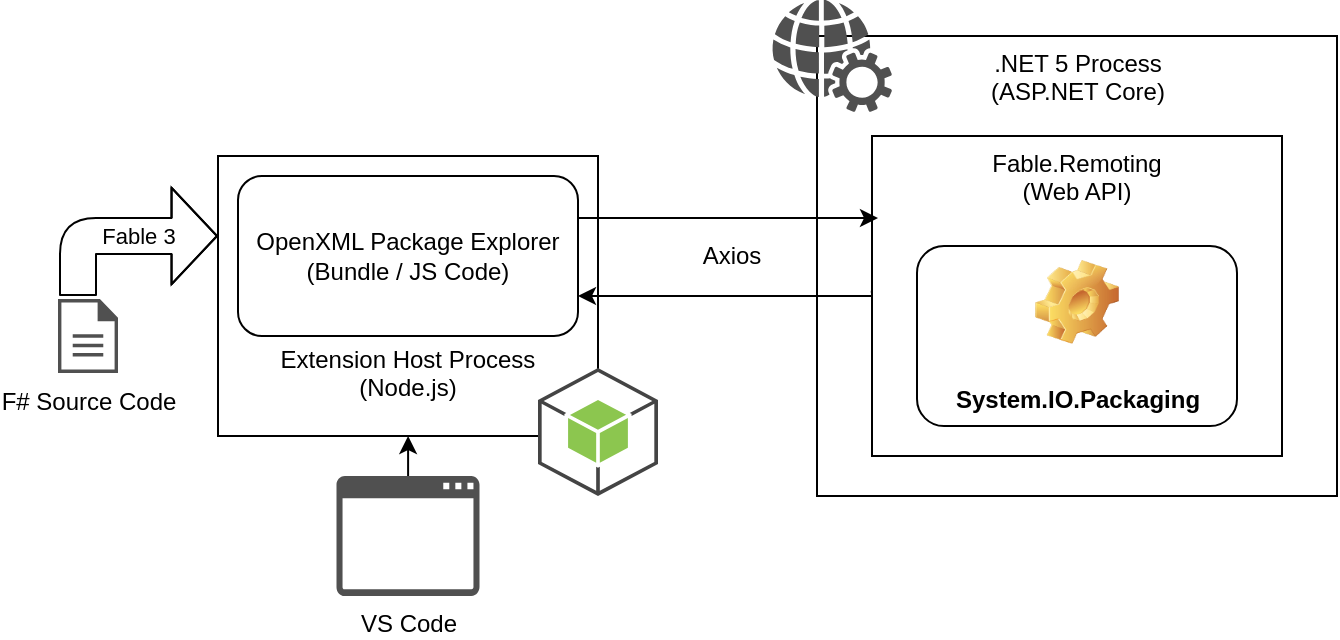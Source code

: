 <mxfile>
    <diagram id="SRzY7z5u4aiHBX6bJDKG" name="Page-1">
        <mxGraphModel dx="460" dy="400" grid="1" gridSize="10" guides="1" tooltips="1" connect="1" arrows="1" fold="1" page="1" pageScale="1" pageWidth="827" pageHeight="1169" math="0" shadow="0">
            <root>
                <mxCell id="0"/>
                <mxCell id="1" parent="0"/>
                <mxCell id="23" value=".NET 5 Process&lt;br&gt;(ASP.NET Core)" style="rounded=0;whiteSpace=wrap;html=1;verticalAlign=top;" parent="1" vertex="1">
                    <mxGeometry x="429.5" y="400" width="260" height="230" as="geometry"/>
                </mxCell>
                <mxCell id="4" style="edgeStyle=orthogonalEdgeStyle;rounded=0;orthogonalLoop=1;jettySize=auto;html=1;entryX=0.5;entryY=1;entryDx=0;entryDy=0;" parent="1" source="29" target="3" edge="1">
                    <mxGeometry relative="1" as="geometry">
                        <mxPoint x="225" y="647" as="sourcePoint"/>
                    </mxGeometry>
                </mxCell>
                <mxCell id="3" value="Extension Host Process&lt;br&gt;(Node.js)&lt;br&gt;&lt;br&gt;" style="rounded=0;whiteSpace=wrap;html=1;verticalAlign=bottom;" parent="1" vertex="1">
                    <mxGeometry x="130" y="460" width="190" height="140" as="geometry"/>
                </mxCell>
                <mxCell id="13" value="OpenXML Package Explorer&lt;br&gt;(Bundle / JS Code)" style="rounded=1;whiteSpace=wrap;html=1;" parent="1" vertex="1">
                    <mxGeometry x="140" y="470" width="170" height="80" as="geometry"/>
                </mxCell>
                <mxCell id="22" style="edgeStyle=orthogonalEdgeStyle;rounded=0;orthogonalLoop=1;jettySize=auto;html=1;entryX=1;entryY=0.75;entryDx=0;entryDy=0;fontColor=#f0f0f0;exitX=-0.003;exitY=0.487;exitDx=0;exitDy=0;exitPerimeter=0;" parent="1" source="18" target="13" edge="1">
                    <mxGeometry relative="1" as="geometry">
                        <mxPoint x="570" y="530" as="sourcePoint"/>
                        <Array as="points">
                            <mxPoint x="499" y="530"/>
                        </Array>
                    </mxGeometry>
                </mxCell>
                <mxCell id="18" value="Fable.Remoting&lt;br&gt;(Web API)" style="rounded=0;whiteSpace=wrap;html=1;labelBackgroundColor=none;verticalAlign=top;" parent="1" vertex="1">
                    <mxGeometry x="457" y="450" width="205" height="160" as="geometry"/>
                </mxCell>
                <mxCell id="20" value="System.IO.Packaging" style="label;whiteSpace=wrap;html=1;align=center;verticalAlign=bottom;spacingLeft=0;spacingBottom=4;imageAlign=center;imageVerticalAlign=top;image=img/clipart/Gear_128x128.png;labelBackgroundColor=none;" parent="1" vertex="1">
                    <mxGeometry x="479.5" y="505" width="160" height="90" as="geometry"/>
                </mxCell>
                <mxCell id="21" style="edgeStyle=orthogonalEdgeStyle;rounded=0;orthogonalLoop=1;jettySize=auto;html=1;fontColor=#f0f0f0;" parent="1" edge="1">
                    <mxGeometry relative="1" as="geometry">
                        <mxPoint x="310" y="491" as="sourcePoint"/>
                        <mxPoint x="460" y="491" as="targetPoint"/>
                    </mxGeometry>
                </mxCell>
                <mxCell id="24" value="Axios" style="text;html=1;strokeColor=none;fillColor=none;align=center;verticalAlign=middle;whiteSpace=wrap;rounded=0;labelBackgroundColor=none;" parent="1" vertex="1">
                    <mxGeometry x="367" y="500" width="40" height="20" as="geometry"/>
                </mxCell>
                <mxCell id="30" value="" style="pointerEvents=1;shadow=0;dashed=0;html=1;strokeColor=none;fillColor=#505050;labelPosition=center;verticalLabelPosition=bottom;verticalAlign=top;outlineConnect=0;align=center;shape=mxgraph.office.concepts.web_services;fontColor=#000000;" vertex="1" parent="1">
                    <mxGeometry x="407" y="382" width="60" height="56" as="geometry"/>
                </mxCell>
                <mxCell id="31" value="F# Source Code" style="pointerEvents=1;shadow=0;dashed=0;html=1;strokeColor=none;fillColor=#505050;labelPosition=center;verticalLabelPosition=bottom;verticalAlign=top;outlineConnect=0;align=center;shape=mxgraph.office.concepts.document;fontColor=#000000;" vertex="1" parent="1">
                    <mxGeometry x="50" y="531.5" width="30" height="37" as="geometry"/>
                </mxCell>
                <mxCell id="36" value="" style="outlineConnect=0;dashed=0;verticalLabelPosition=bottom;verticalAlign=top;align=center;html=1;shape=mxgraph.aws3.android;fillColor=#8CC64F;gradientColor=none;fontColor=#000000;" vertex="1" parent="1">
                    <mxGeometry x="290" y="566" width="60" height="64" as="geometry"/>
                </mxCell>
                <mxCell id="38" value="Fable 3" style="shape=flexArrow;endArrow=classic;html=1;fontColor=#000000;width=18;endSize=7.244;endWidth=29.203;" edge="1" parent="1">
                    <mxGeometry x="0.2" width="50" height="50" relative="1" as="geometry">
                        <mxPoint x="60" y="530" as="sourcePoint"/>
                        <mxPoint x="130" y="500" as="targetPoint"/>
                        <Array as="points">
                            <mxPoint x="60" y="500"/>
                        </Array>
                        <mxPoint as="offset"/>
                    </mxGeometry>
                </mxCell>
                <mxCell id="29" value="VS Code" style="pointerEvents=1;shadow=0;dashed=0;html=1;strokeColor=none;fillColor=#505050;labelPosition=center;verticalLabelPosition=bottom;verticalAlign=top;outlineConnect=0;align=center;shape=mxgraph.office.concepts.application_generic;fontColor=#000000;" vertex="1" parent="1">
                    <mxGeometry x="189.25" y="620" width="71.5" height="60" as="geometry"/>
                </mxCell>
            </root>
        </mxGraphModel>
    </diagram>
</mxfile>